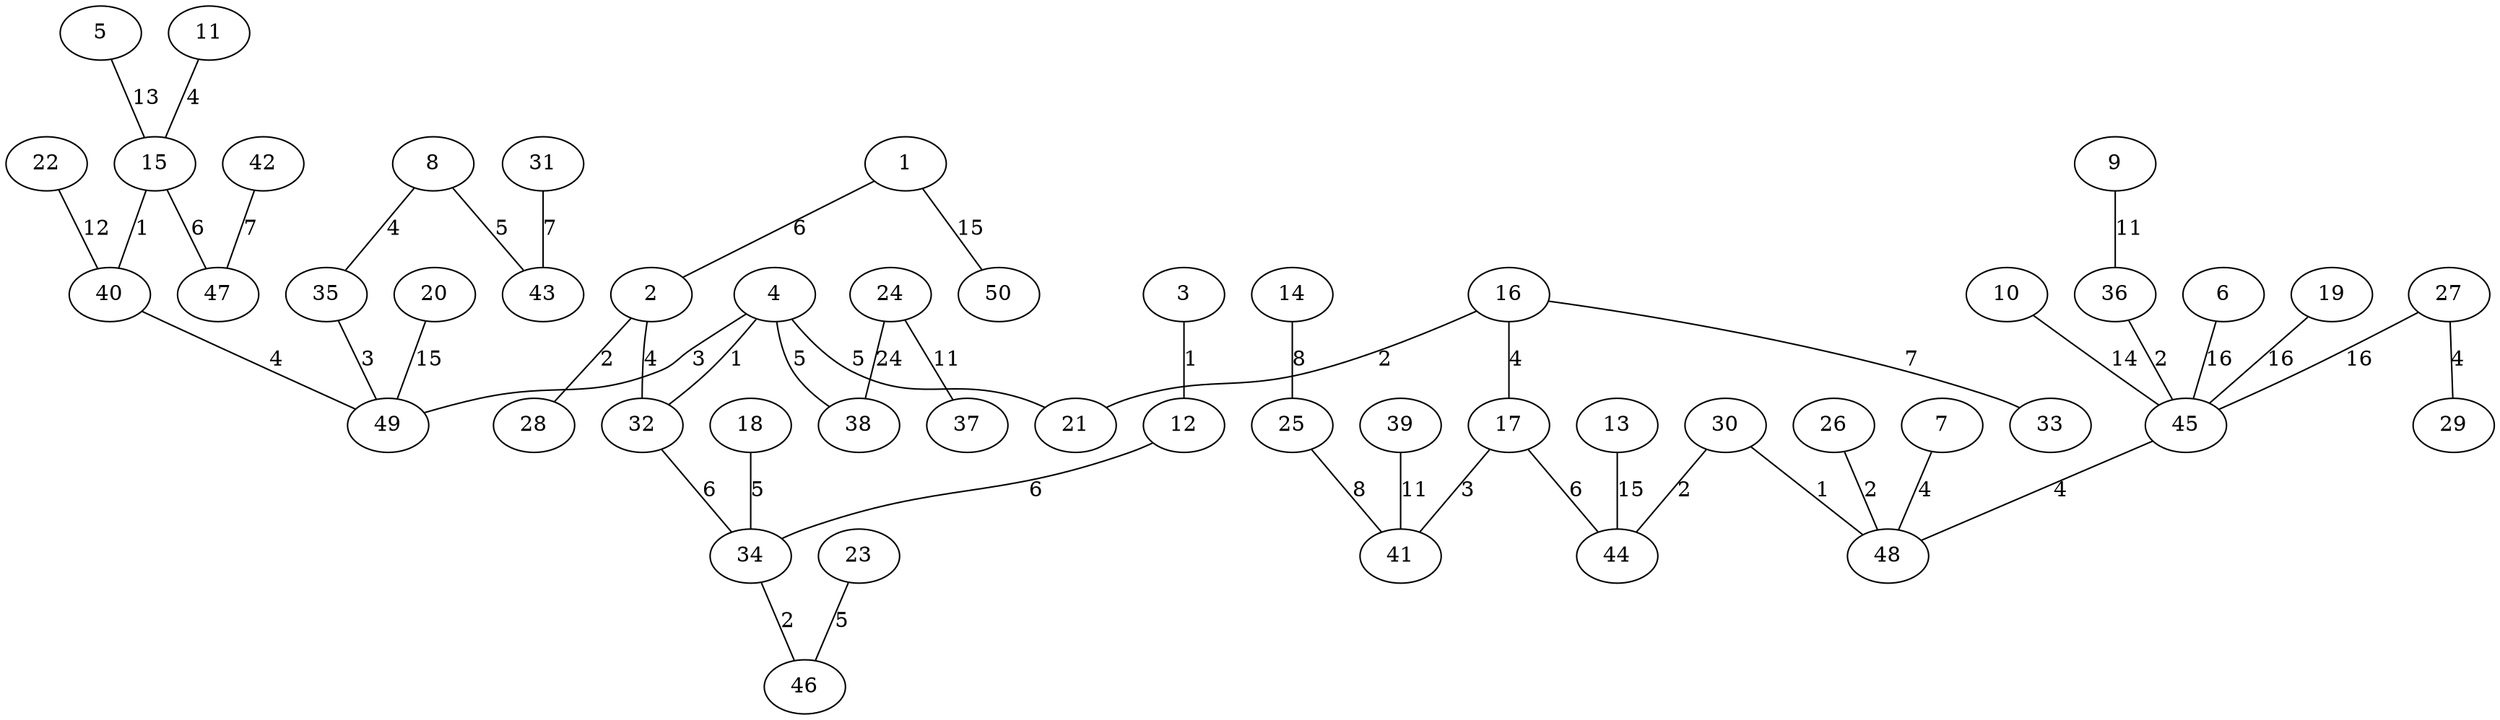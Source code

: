 graph G_1_MST {
    4;
    49;
    8;
    43;
    32;
    34;
    25;
    41;
    21;
    14;
    26;
    48;
    6;
    45;
    12;
    23;
    46;
    42;
    47;
    19;
    2;
    30;
    10;
    13;
    44;
    24;
    38;
    3;
    18;
    39;
    15;
    5;
    40;
    1;
    31;
    22;
    20;
    35;
    36;
    17;
    28;
    16;
    27;
    37;
    33;
    50;
    7;
    11;
    29;
    9;
    4 -- 49 [label="3"];
    8 -- 43 [label="5"];
    32 -- 34 [label="6"];
    25 -- 41 [label="8"];
    4 -- 21 [label="5"];
    14 -- 25 [label="8"];
    26 -- 48 [label="2"];
    6 -- 45 [label="16"];
    12 -- 34 [label="6"];
    23 -- 46 [label="5"];
    34 -- 46 [label="2"];
    42 -- 47 [label="7"];
    19 -- 45 [label="16"];
    2 -- 32 [label="4"];
    30 -- 48 [label="1"];
    10 -- 45 [label="14"];
    13 -- 44 [label="15"];
    24 -- 38 [label="24"];
    3 -- 12 [label="1"];
    18 -- 34 [label="5"];
    39 -- 41 [label="11"];
    15 -- 47 [label="6"];
    5 -- 15 [label="13"];
    40 -- 49 [label="4"];
    1 -- 2 [label="6"];
    31 -- 43 [label="7"];
    22 -- 40 [label="12"];
    4 -- 32 [label="1"];
    4 -- 38 [label="5"];
    20 -- 49 [label="15"];
    45 -- 48 [label="4"];
    8 -- 35 [label="4"];
    36 -- 45 [label="2"];
    17 -- 41 [label="3"];
    2 -- 28 [label="2"];
    16 -- 21 [label="2"];
    30 -- 44 [label="2"];
    17 -- 44 [label="6"];
    27 -- 45 [label="16"];
    24 -- 37 [label="11"];
    16 -- 33 [label="7"];
    35 -- 49 [label="3"];
    15 -- 40 [label="1"];
    1 -- 50 [label="15"];
    7 -- 48 [label="4"];
    11 -- 15 [label="4"];
    27 -- 29 [label="4"];
    9 -- 36 [label="11"];
    16 -- 17 [label="4"];
}